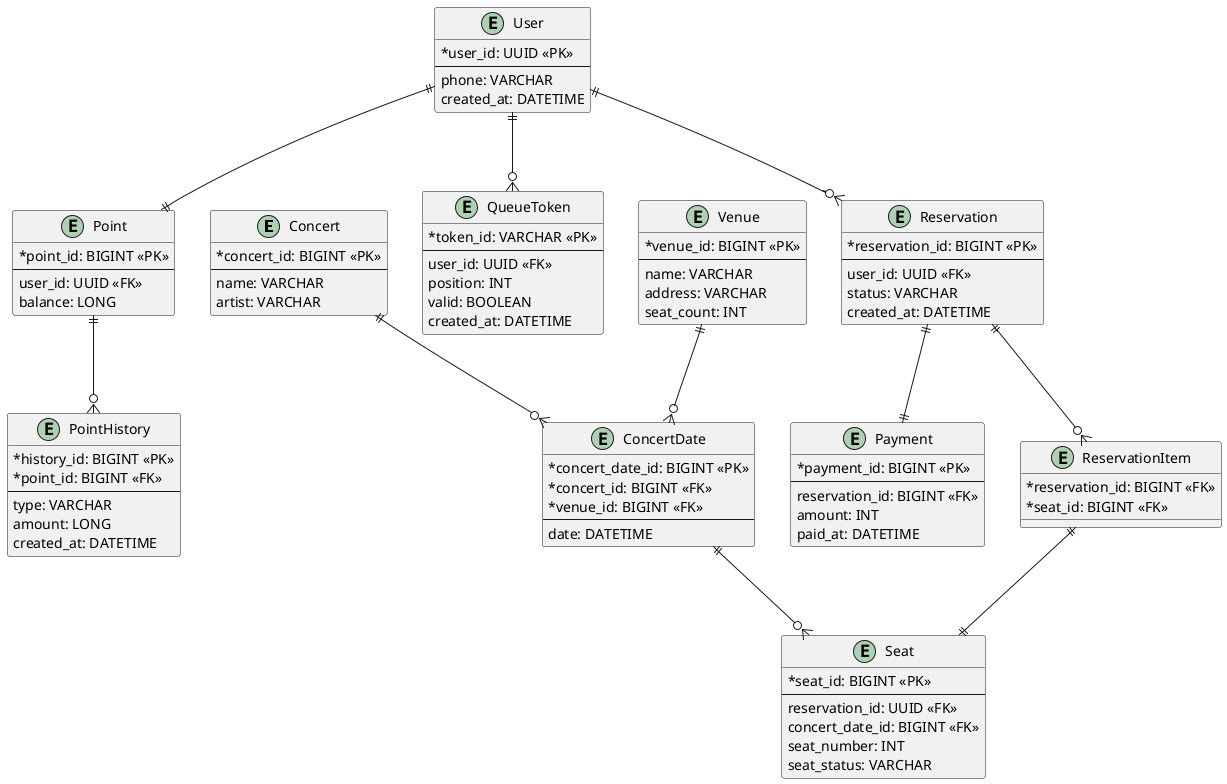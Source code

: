 @startuml
skinparam classAttributeIconSize 0

entity Concert {
    *concert_id: BIGINT <<PK>>
    --
    name: VARCHAR
    artist: VARCHAR
}

entity Venue {
    *venue_id: BIGINT <<PK>>
    --
    name: VARCHAR
    address: VARCHAR
    seat_count: INT
}

entity ConcertDate {
    *concert_date_id: BIGINT <<PK>>
    *concert_id: BIGINT <<FK>>
    *venue_id: BIGINT <<FK>>
    --
    date: DATETIME
}

entity User {
  *user_id: UUID <<PK>>
  --
  phone: VARCHAR
  created_at: DATETIME
}

entity PointHistory {
    *history_id: BIGINT <<PK>>
    *point_id: BIGINT <<FK>>
    --
    type: VARCHAR
    amount: LONG
    created_at: DATETIME
}

entity Point {
    *point_id: BIGINT <<PK>>
    --
    user_id: UUID <<FK>>
    balance: LONG
}

entity QueueToken {
  *token_id: VARCHAR <<PK>>
  --
  user_id: UUID <<FK>>
  position: INT
  valid: BOOLEAN
  created_at: DATETIME
}

entity Reservation {
  *reservation_id: BIGINT <<PK>>
  --
  user_id: UUID <<FK>>
  status: VARCHAR
  created_at: DATETIME
}

entity ReservationItem {
  *reservation_id: BIGINT <<FK>>
  *seat_id: BIGINT <<FK>>
}

entity Seat {
  *seat_id: BIGINT <<PK>>
  --
  reservation_id: UUID <<FK>>
  concert_date_id: BIGINT <<FK>>
  seat_number: INT
  seat_status: VARCHAR
}

entity Payment {
  *payment_id: BIGINT <<PK>>
  --
  reservation_id: BIGINT <<FK>>
  amount: INT
  paid_at: DATETIME
}

Concert ||--o{ ConcertDate : ""
Venue ||--o{ ConcertDate : ""
User ||--o{ QueueToken : ""
User ||--|| Point : ""
Point ||--o{ PointHistory : ""
User ||--o{ Reservation : ""
Reservation ||--o{ ReservationItem : ""
ReservationItem ||--|| Seat : ""
ConcertDate ||--o{ Seat : ""
Reservation ||--|| Payment : ""

@enduml